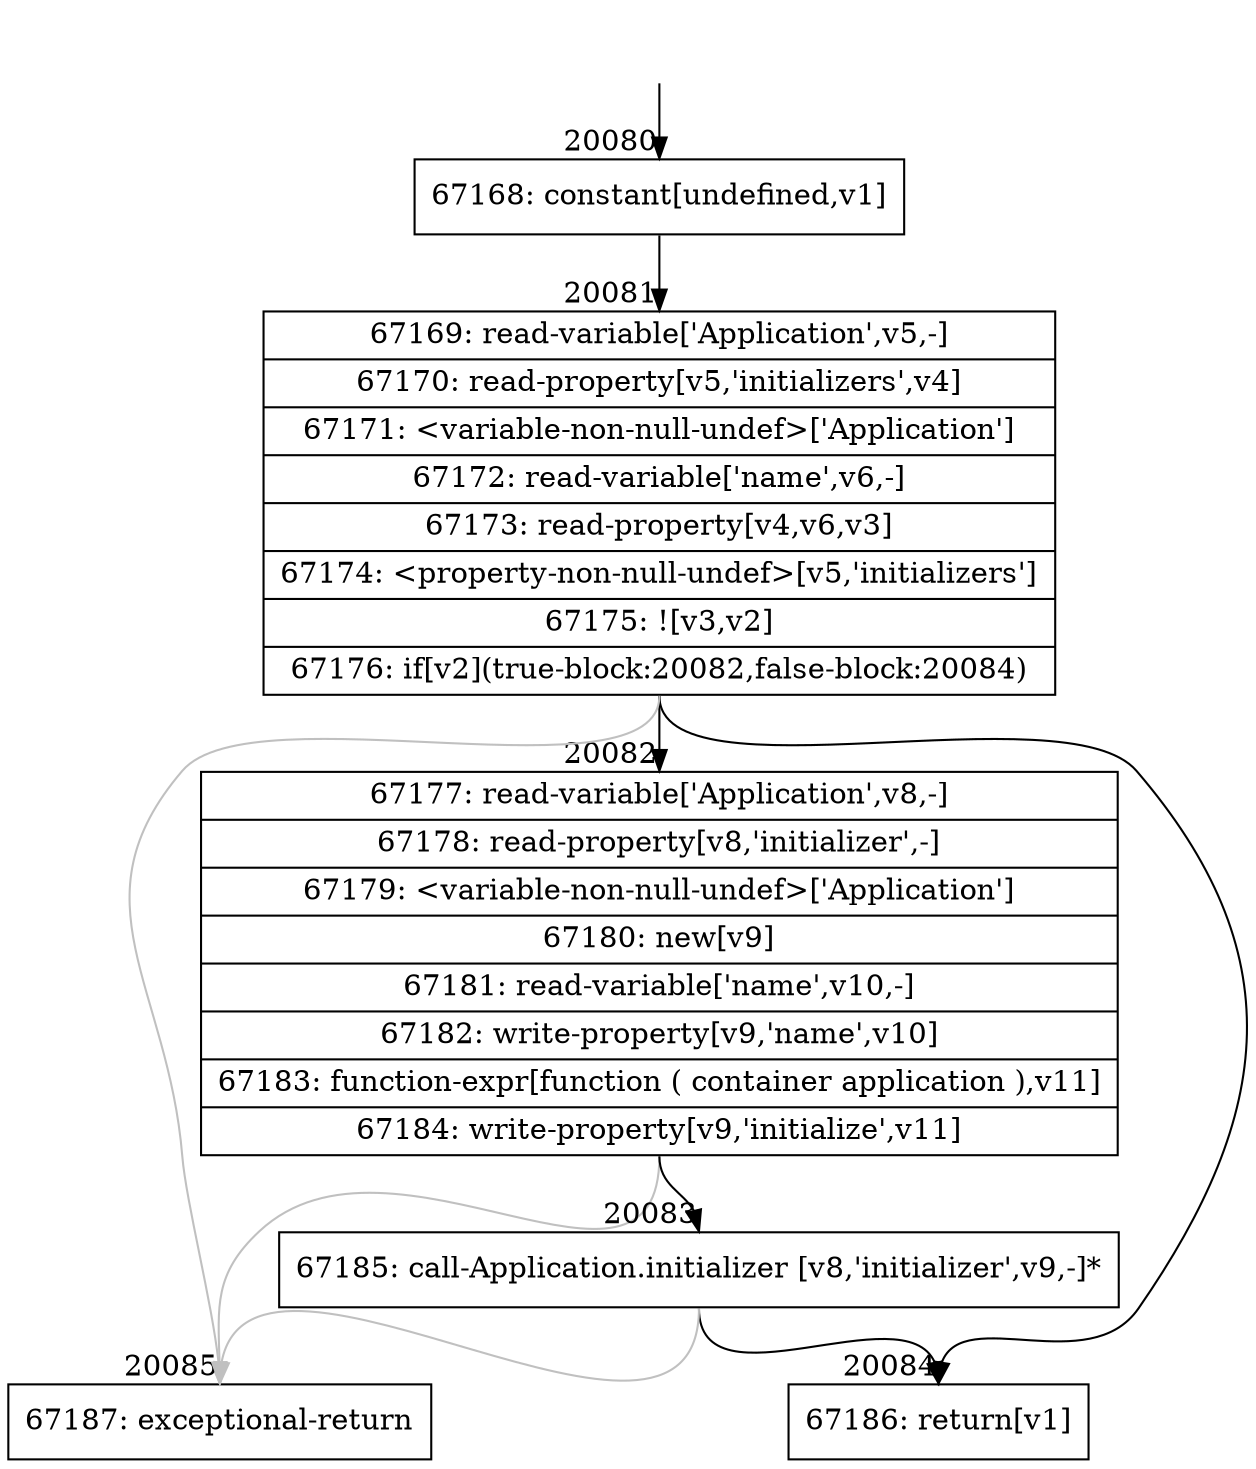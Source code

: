 digraph {
rankdir="TD"
BB_entry1740[shape=none,label=""];
BB_entry1740 -> BB20080 [tailport=s, headport=n, headlabel="    20080"]
BB20080 [shape=record label="{67168: constant[undefined,v1]}" ] 
BB20080 -> BB20081 [tailport=s, headport=n, headlabel="      20081"]
BB20081 [shape=record label="{67169: read-variable['Application',v5,-]|67170: read-property[v5,'initializers',v4]|67171: \<variable-non-null-undef\>['Application']|67172: read-variable['name',v6,-]|67173: read-property[v4,v6,v3]|67174: \<property-non-null-undef\>[v5,'initializers']|67175: ![v3,v2]|67176: if[v2](true-block:20082,false-block:20084)}" ] 
BB20081 -> BB20082 [tailport=s, headport=n, headlabel="      20082"]
BB20081 -> BB20084 [tailport=s, headport=n, headlabel="      20084"]
BB20081 -> BB20085 [tailport=s, headport=n, color=gray, headlabel="      20085"]
BB20082 [shape=record label="{67177: read-variable['Application',v8,-]|67178: read-property[v8,'initializer',-]|67179: \<variable-non-null-undef\>['Application']|67180: new[v9]|67181: read-variable['name',v10,-]|67182: write-property[v9,'name',v10]|67183: function-expr[function ( container application ),v11]|67184: write-property[v9,'initialize',v11]}" ] 
BB20082 -> BB20083 [tailport=s, headport=n, headlabel="      20083"]
BB20082 -> BB20085 [tailport=s, headport=n, color=gray]
BB20083 [shape=record label="{67185: call-Application.initializer [v8,'initializer',v9,-]*}" ] 
BB20083 -> BB20084 [tailport=s, headport=n]
BB20083 -> BB20085 [tailport=s, headport=n, color=gray]
BB20084 [shape=record label="{67186: return[v1]}" ] 
BB20085 [shape=record label="{67187: exceptional-return}" ] 
//#$~ 37597
}

